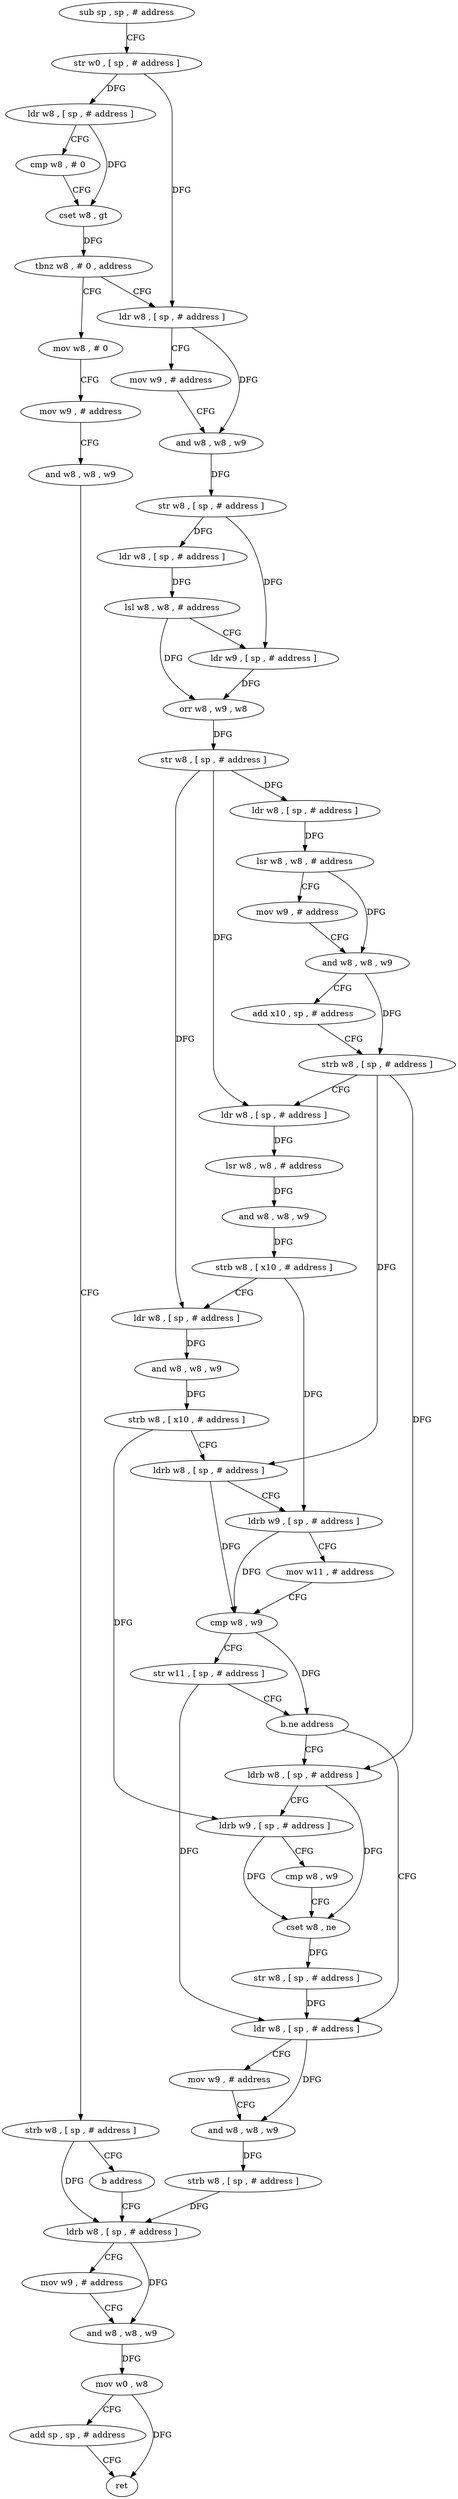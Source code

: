 digraph "func" {
"4209484" [label = "sub sp , sp , # address" ]
"4209488" [label = "str w0 , [ sp , # address ]" ]
"4209492" [label = "ldr w8 , [ sp , # address ]" ]
"4209496" [label = "cmp w8 , # 0" ]
"4209500" [label = "cset w8 , gt" ]
"4209504" [label = "tbnz w8 , # 0 , address" ]
"4209528" [label = "ldr w8 , [ sp , # address ]" ]
"4209508" [label = "mov w8 , # 0" ]
"4209532" [label = "mov w9 , # address" ]
"4209536" [label = "and w8 , w8 , w9" ]
"4209540" [label = "str w8 , [ sp , # address ]" ]
"4209544" [label = "ldr w8 , [ sp , # address ]" ]
"4209548" [label = "lsl w8 , w8 , # address" ]
"4209552" [label = "ldr w9 , [ sp , # address ]" ]
"4209556" [label = "orr w8 , w9 , w8" ]
"4209560" [label = "str w8 , [ sp , # address ]" ]
"4209564" [label = "ldr w8 , [ sp , # address ]" ]
"4209568" [label = "lsr w8 , w8 , # address" ]
"4209572" [label = "mov w9 , # address" ]
"4209576" [label = "and w8 , w8 , w9" ]
"4209580" [label = "add x10 , sp , # address" ]
"4209584" [label = "strb w8 , [ sp , # address ]" ]
"4209588" [label = "ldr w8 , [ sp , # address ]" ]
"4209592" [label = "lsr w8 , w8 , # address" ]
"4209596" [label = "and w8 , w8 , w9" ]
"4209600" [label = "strb w8 , [ x10 , # address ]" ]
"4209604" [label = "ldr w8 , [ sp , # address ]" ]
"4209608" [label = "and w8 , w8 , w9" ]
"4209612" [label = "strb w8 , [ x10 , # address ]" ]
"4209616" [label = "ldrb w8 , [ sp , # address ]" ]
"4209620" [label = "ldrb w9 , [ sp , # address ]" ]
"4209624" [label = "mov w11 , # address" ]
"4209628" [label = "cmp w8 , w9" ]
"4209632" [label = "str w11 , [ sp , # address ]" ]
"4209636" [label = "b.ne address" ]
"4209660" [label = "ldr w8 , [ sp , # address ]" ]
"4209640" [label = "ldrb w8 , [ sp , # address ]" ]
"4209512" [label = "mov w9 , # address" ]
"4209516" [label = "and w8 , w8 , w9" ]
"4209520" [label = "strb w8 , [ sp , # address ]" ]
"4209524" [label = "b address" ]
"4209676" [label = "ldrb w8 , [ sp , # address ]" ]
"4209664" [label = "mov w9 , # address" ]
"4209668" [label = "and w8 , w8 , w9" ]
"4209672" [label = "strb w8 , [ sp , # address ]" ]
"4209644" [label = "ldrb w9 , [ sp , # address ]" ]
"4209648" [label = "cmp w8 , w9" ]
"4209652" [label = "cset w8 , ne" ]
"4209656" [label = "str w8 , [ sp , # address ]" ]
"4209680" [label = "mov w9 , # address" ]
"4209684" [label = "and w8 , w8 , w9" ]
"4209688" [label = "mov w0 , w8" ]
"4209692" [label = "add sp , sp , # address" ]
"4209696" [label = "ret" ]
"4209484" -> "4209488" [ label = "CFG" ]
"4209488" -> "4209492" [ label = "DFG" ]
"4209488" -> "4209528" [ label = "DFG" ]
"4209492" -> "4209496" [ label = "CFG" ]
"4209492" -> "4209500" [ label = "DFG" ]
"4209496" -> "4209500" [ label = "CFG" ]
"4209500" -> "4209504" [ label = "DFG" ]
"4209504" -> "4209528" [ label = "CFG" ]
"4209504" -> "4209508" [ label = "CFG" ]
"4209528" -> "4209532" [ label = "CFG" ]
"4209528" -> "4209536" [ label = "DFG" ]
"4209508" -> "4209512" [ label = "CFG" ]
"4209532" -> "4209536" [ label = "CFG" ]
"4209536" -> "4209540" [ label = "DFG" ]
"4209540" -> "4209544" [ label = "DFG" ]
"4209540" -> "4209552" [ label = "DFG" ]
"4209544" -> "4209548" [ label = "DFG" ]
"4209548" -> "4209552" [ label = "CFG" ]
"4209548" -> "4209556" [ label = "DFG" ]
"4209552" -> "4209556" [ label = "DFG" ]
"4209556" -> "4209560" [ label = "DFG" ]
"4209560" -> "4209564" [ label = "DFG" ]
"4209560" -> "4209588" [ label = "DFG" ]
"4209560" -> "4209604" [ label = "DFG" ]
"4209564" -> "4209568" [ label = "DFG" ]
"4209568" -> "4209572" [ label = "CFG" ]
"4209568" -> "4209576" [ label = "DFG" ]
"4209572" -> "4209576" [ label = "CFG" ]
"4209576" -> "4209580" [ label = "CFG" ]
"4209576" -> "4209584" [ label = "DFG" ]
"4209580" -> "4209584" [ label = "CFG" ]
"4209584" -> "4209588" [ label = "CFG" ]
"4209584" -> "4209616" [ label = "DFG" ]
"4209584" -> "4209640" [ label = "DFG" ]
"4209588" -> "4209592" [ label = "DFG" ]
"4209592" -> "4209596" [ label = "DFG" ]
"4209596" -> "4209600" [ label = "DFG" ]
"4209600" -> "4209604" [ label = "CFG" ]
"4209600" -> "4209620" [ label = "DFG" ]
"4209604" -> "4209608" [ label = "DFG" ]
"4209608" -> "4209612" [ label = "DFG" ]
"4209612" -> "4209616" [ label = "CFG" ]
"4209612" -> "4209644" [ label = "DFG" ]
"4209616" -> "4209620" [ label = "CFG" ]
"4209616" -> "4209628" [ label = "DFG" ]
"4209620" -> "4209624" [ label = "CFG" ]
"4209620" -> "4209628" [ label = "DFG" ]
"4209624" -> "4209628" [ label = "CFG" ]
"4209628" -> "4209632" [ label = "CFG" ]
"4209628" -> "4209636" [ label = "DFG" ]
"4209632" -> "4209636" [ label = "CFG" ]
"4209632" -> "4209660" [ label = "DFG" ]
"4209636" -> "4209660" [ label = "CFG" ]
"4209636" -> "4209640" [ label = "CFG" ]
"4209660" -> "4209664" [ label = "CFG" ]
"4209660" -> "4209668" [ label = "DFG" ]
"4209640" -> "4209644" [ label = "CFG" ]
"4209640" -> "4209652" [ label = "DFG" ]
"4209512" -> "4209516" [ label = "CFG" ]
"4209516" -> "4209520" [ label = "CFG" ]
"4209520" -> "4209524" [ label = "CFG" ]
"4209520" -> "4209676" [ label = "DFG" ]
"4209524" -> "4209676" [ label = "CFG" ]
"4209676" -> "4209680" [ label = "CFG" ]
"4209676" -> "4209684" [ label = "DFG" ]
"4209664" -> "4209668" [ label = "CFG" ]
"4209668" -> "4209672" [ label = "DFG" ]
"4209672" -> "4209676" [ label = "DFG" ]
"4209644" -> "4209648" [ label = "CFG" ]
"4209644" -> "4209652" [ label = "DFG" ]
"4209648" -> "4209652" [ label = "CFG" ]
"4209652" -> "4209656" [ label = "DFG" ]
"4209656" -> "4209660" [ label = "DFG" ]
"4209680" -> "4209684" [ label = "CFG" ]
"4209684" -> "4209688" [ label = "DFG" ]
"4209688" -> "4209692" [ label = "CFG" ]
"4209688" -> "4209696" [ label = "DFG" ]
"4209692" -> "4209696" [ label = "CFG" ]
}

